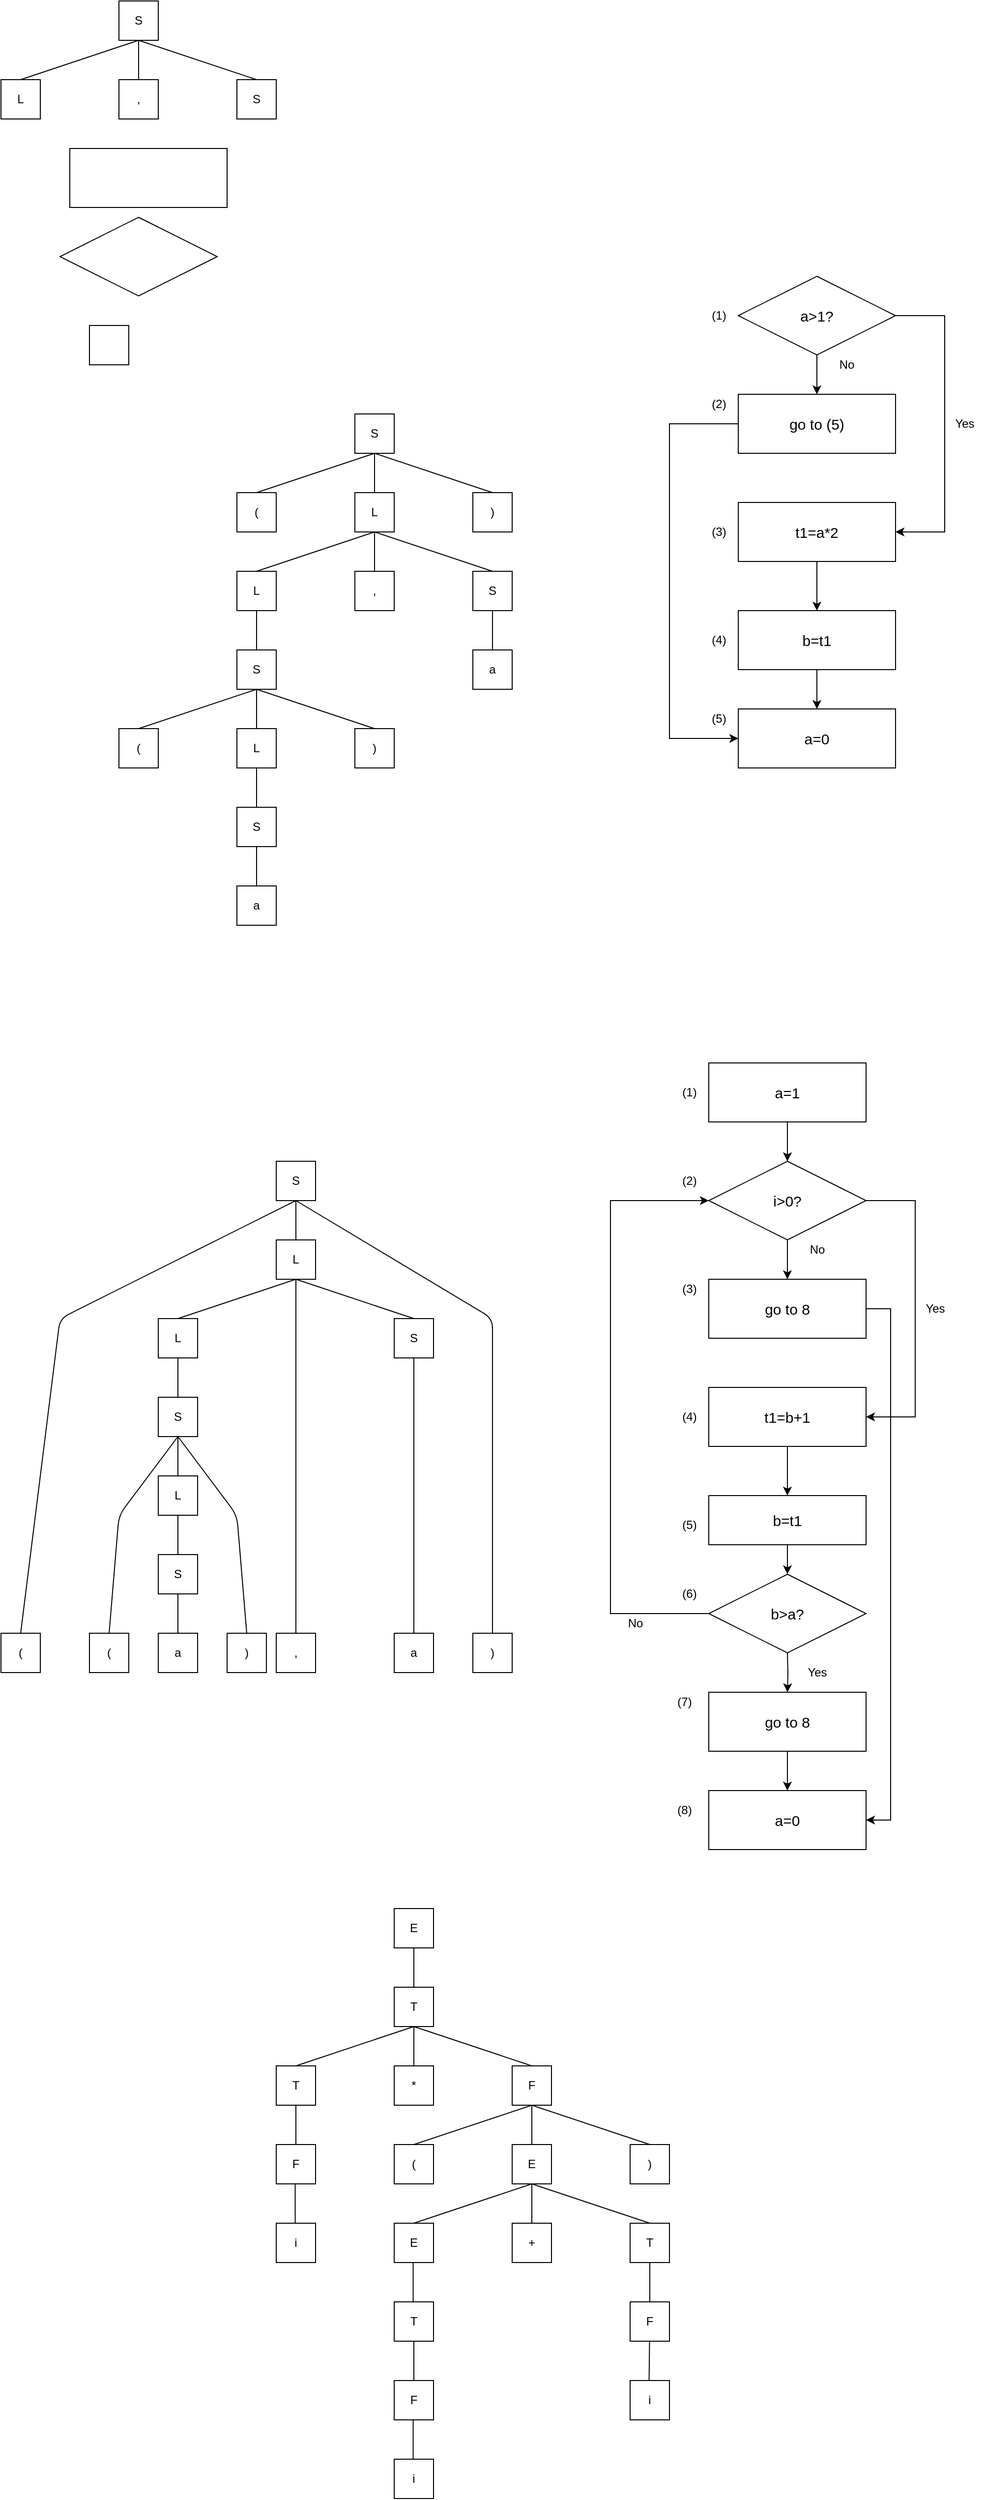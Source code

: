 <mxfile version="14.5.7" type="github">
  <diagram id="EhRALEBXOWKKHzIE7AUR" name="Page-1">
    <mxGraphModel dx="4783" dy="5515" grid="1" gridSize="10" guides="1" tooltips="1" connect="1" arrows="1" fold="1" page="1" pageScale="1" pageWidth="3300" pageHeight="4681" math="0" shadow="0">
      <root>
        <mxCell id="0" />
        <mxCell id="1" parent="0" />
        <mxCell id="8SB553p6FnkNuPPM9cX--16" style="edgeStyle=orthogonalEdgeStyle;rounded=0;orthogonalLoop=1;jettySize=auto;html=1;entryX=0;entryY=0.5;entryDx=0;entryDy=0;" parent="1" source="8SB553p6FnkNuPPM9cX--1" target="8SB553p6FnkNuPPM9cX--6" edge="1">
          <mxGeometry relative="1" as="geometry">
            <mxPoint x="560" y="570" as="targetPoint" />
            <Array as="points">
              <mxPoint x="560" y="250" />
              <mxPoint x="560" y="570" />
            </Array>
          </mxGeometry>
        </mxCell>
        <mxCell id="8SB553p6FnkNuPPM9cX--1" value="&lt;font style=&quot;font-size: 15px&quot;&gt;go to (5)&lt;/font&gt;" style="rounded=0;whiteSpace=wrap;html=1;" parent="1" vertex="1">
          <mxGeometry x="630" y="220" width="160" height="60" as="geometry" />
        </mxCell>
        <mxCell id="8SB553p6FnkNuPPM9cX--2" value="" style="edgeStyle=orthogonalEdgeStyle;rounded=0;orthogonalLoop=1;jettySize=auto;html=1;" parent="1" source="8SB553p6FnkNuPPM9cX--3" target="8SB553p6FnkNuPPM9cX--1" edge="1">
          <mxGeometry relative="1" as="geometry" />
        </mxCell>
        <mxCell id="8SB553p6FnkNuPPM9cX--12" style="edgeStyle=orthogonalEdgeStyle;rounded=0;orthogonalLoop=1;jettySize=auto;html=1;entryX=1;entryY=0.5;entryDx=0;entryDy=0;" parent="1" source="8SB553p6FnkNuPPM9cX--3" target="8SB553p6FnkNuPPM9cX--5" edge="1">
          <mxGeometry relative="1" as="geometry">
            <mxPoint x="840" y="360" as="targetPoint" />
            <Array as="points">
              <mxPoint x="840" y="140" />
              <mxPoint x="840" y="360" />
            </Array>
          </mxGeometry>
        </mxCell>
        <mxCell id="8SB553p6FnkNuPPM9cX--3" value="&lt;font style=&quot;font-size: 15px&quot;&gt;a&amp;gt;1?&lt;/font&gt;" style="rhombus;whiteSpace=wrap;html=1;" parent="1" vertex="1">
          <mxGeometry x="630" y="100" width="160" height="80" as="geometry" />
        </mxCell>
        <mxCell id="8SB553p6FnkNuPPM9cX--15" value="" style="edgeStyle=orthogonalEdgeStyle;rounded=0;orthogonalLoop=1;jettySize=auto;html=1;" parent="1" source="8SB553p6FnkNuPPM9cX--4" target="8SB553p6FnkNuPPM9cX--6" edge="1">
          <mxGeometry relative="1" as="geometry" />
        </mxCell>
        <mxCell id="8SB553p6FnkNuPPM9cX--4" value="&lt;font style=&quot;font-size: 15px&quot;&gt;b=t1&lt;/font&gt;" style="rounded=0;whiteSpace=wrap;html=1;" parent="1" vertex="1">
          <mxGeometry x="630" y="440" width="160" height="60" as="geometry" />
        </mxCell>
        <mxCell id="8SB553p6FnkNuPPM9cX--14" style="edgeStyle=orthogonalEdgeStyle;rounded=0;orthogonalLoop=1;jettySize=auto;html=1;entryX=0.5;entryY=0;entryDx=0;entryDy=0;" parent="1" source="8SB553p6FnkNuPPM9cX--5" target="8SB553p6FnkNuPPM9cX--4" edge="1">
          <mxGeometry relative="1" as="geometry" />
        </mxCell>
        <mxCell id="8SB553p6FnkNuPPM9cX--5" value="&lt;font style=&quot;font-size: 15px&quot;&gt;t1=a*2&lt;/font&gt;" style="rounded=0;whiteSpace=wrap;html=1;" parent="1" vertex="1">
          <mxGeometry x="630" y="330" width="160" height="60" as="geometry" />
        </mxCell>
        <mxCell id="8SB553p6FnkNuPPM9cX--6" value="&lt;font style=&quot;font-size: 15px&quot;&gt;a=0&lt;/font&gt;" style="rounded=0;whiteSpace=wrap;html=1;" parent="1" vertex="1">
          <mxGeometry x="630" y="540" width="160" height="60" as="geometry" />
        </mxCell>
        <mxCell id="8SB553p6FnkNuPPM9cX--7" value="" style="rounded=0;whiteSpace=wrap;html=1;" parent="1" vertex="1">
          <mxGeometry x="-50" y="-30" width="160" height="60" as="geometry" />
        </mxCell>
        <mxCell id="8SB553p6FnkNuPPM9cX--8" value="" style="rhombus;whiteSpace=wrap;html=1;" parent="1" vertex="1">
          <mxGeometry x="-60" y="40" width="160" height="80" as="geometry" />
        </mxCell>
        <mxCell id="8SB553p6FnkNuPPM9cX--10" value="No" style="text;html=1;align=center;verticalAlign=middle;resizable=0;points=[];autosize=1;" parent="1" vertex="1">
          <mxGeometry x="725" y="180" width="30" height="20" as="geometry" />
        </mxCell>
        <mxCell id="8SB553p6FnkNuPPM9cX--13" value="Yes" style="text;html=1;align=center;verticalAlign=middle;resizable=0;points=[];autosize=1;" parent="1" vertex="1">
          <mxGeometry x="840" y="240" width="40" height="20" as="geometry" />
        </mxCell>
        <mxCell id="8SB553p6FnkNuPPM9cX--18" value="(1)" style="text;html=1;align=center;verticalAlign=middle;resizable=0;points=[];autosize=1;" parent="1" vertex="1">
          <mxGeometry x="595" y="130" width="30" height="20" as="geometry" />
        </mxCell>
        <mxCell id="8SB553p6FnkNuPPM9cX--19" value="(2)" style="text;html=1;align=center;verticalAlign=middle;resizable=0;points=[];autosize=1;" parent="1" vertex="1">
          <mxGeometry x="595" y="220" width="30" height="20" as="geometry" />
        </mxCell>
        <mxCell id="8SB553p6FnkNuPPM9cX--20" value="(4)" style="text;html=1;align=center;verticalAlign=middle;resizable=0;points=[];autosize=1;" parent="1" vertex="1">
          <mxGeometry x="595" y="460" width="30" height="20" as="geometry" />
        </mxCell>
        <mxCell id="8SB553p6FnkNuPPM9cX--21" value="(3)" style="text;html=1;align=center;verticalAlign=middle;resizable=0;points=[];autosize=1;" parent="1" vertex="1">
          <mxGeometry x="595" y="350" width="30" height="20" as="geometry" />
        </mxCell>
        <mxCell id="8SB553p6FnkNuPPM9cX--22" value="(5)" style="text;html=1;align=center;verticalAlign=middle;resizable=0;points=[];autosize=1;" parent="1" vertex="1">
          <mxGeometry x="595" y="540" width="30" height="20" as="geometry" />
        </mxCell>
        <mxCell id="Z-NkJSOPQDGWFZpMQhR7-27" value="" style="edgeStyle=orthogonalEdgeStyle;rounded=0;orthogonalLoop=1;jettySize=auto;html=1;entryX=1;entryY=0.5;entryDx=0;entryDy=0;" parent="1" source="Z-NkJSOPQDGWFZpMQhR7-2" target="Z-NkJSOPQDGWFZpMQhR7-20" edge="1">
          <mxGeometry relative="1" as="geometry">
            <mxPoint x="785" y="1670" as="targetPoint" />
            <Array as="points">
              <mxPoint x="785" y="1150" />
              <mxPoint x="785" y="1670" />
            </Array>
          </mxGeometry>
        </mxCell>
        <mxCell id="Z-NkJSOPQDGWFZpMQhR7-2" value="&lt;span style=&quot;font-size: 15px&quot;&gt;go to 8&lt;/span&gt;" style="rounded=0;whiteSpace=wrap;html=1;" parent="1" vertex="1">
          <mxGeometry x="600" y="1120" width="160" height="60" as="geometry" />
        </mxCell>
        <mxCell id="Z-NkJSOPQDGWFZpMQhR7-3" value="" style="edgeStyle=orthogonalEdgeStyle;rounded=0;orthogonalLoop=1;jettySize=auto;html=1;" parent="1" source="Z-NkJSOPQDGWFZpMQhR7-5" target="Z-NkJSOPQDGWFZpMQhR7-2" edge="1">
          <mxGeometry relative="1" as="geometry" />
        </mxCell>
        <mxCell id="Z-NkJSOPQDGWFZpMQhR7-4" style="edgeStyle=orthogonalEdgeStyle;rounded=0;orthogonalLoop=1;jettySize=auto;html=1;entryX=1;entryY=0.5;entryDx=0;entryDy=0;" parent="1" source="Z-NkJSOPQDGWFZpMQhR7-5" target="Z-NkJSOPQDGWFZpMQhR7-9" edge="1">
          <mxGeometry relative="1" as="geometry">
            <mxPoint x="810" y="1260" as="targetPoint" />
            <Array as="points">
              <mxPoint x="810" y="1040" />
              <mxPoint x="810" y="1260" />
            </Array>
          </mxGeometry>
        </mxCell>
        <mxCell id="Z-NkJSOPQDGWFZpMQhR7-5" value="&lt;font style=&quot;font-size: 15px&quot;&gt;&lt;font style=&quot;vertical-align: inherit&quot;&gt;&lt;font style=&quot;vertical-align: inherit&quot;&gt;i&amp;gt;0?&lt;/font&gt;&lt;/font&gt;&lt;/font&gt;" style="rhombus;whiteSpace=wrap;html=1;" parent="1" vertex="1">
          <mxGeometry x="600" y="1000" width="160" height="80" as="geometry" />
        </mxCell>
        <mxCell id="Z-NkJSOPQDGWFZpMQhR7-41" style="edgeStyle=orthogonalEdgeStyle;rounded=0;orthogonalLoop=1;jettySize=auto;html=1;exitX=0.5;exitY=1;exitDx=0;exitDy=0;entryX=0.5;entryY=0;entryDx=0;entryDy=0;" parent="1" source="Z-NkJSOPQDGWFZpMQhR7-7" target="Z-NkJSOPQDGWFZpMQhR7-40" edge="1">
          <mxGeometry relative="1" as="geometry" />
        </mxCell>
        <mxCell id="Z-NkJSOPQDGWFZpMQhR7-7" value="&lt;font style=&quot;font-size: 15px&quot;&gt;b=t1&lt;/font&gt;" style="rounded=0;whiteSpace=wrap;html=1;" parent="1" vertex="1">
          <mxGeometry x="600" y="1340" width="160" height="50" as="geometry" />
        </mxCell>
        <mxCell id="Z-NkJSOPQDGWFZpMQhR7-8" style="edgeStyle=orthogonalEdgeStyle;rounded=0;orthogonalLoop=1;jettySize=auto;html=1;entryX=0.5;entryY=0;entryDx=0;entryDy=0;" parent="1" source="Z-NkJSOPQDGWFZpMQhR7-9" target="Z-NkJSOPQDGWFZpMQhR7-7" edge="1">
          <mxGeometry relative="1" as="geometry" />
        </mxCell>
        <mxCell id="Z-NkJSOPQDGWFZpMQhR7-9" value="&lt;font style=&quot;font-size: 15px&quot;&gt;t1=b+1&lt;/font&gt;" style="rounded=0;whiteSpace=wrap;html=1;" parent="1" vertex="1">
          <mxGeometry x="600" y="1230" width="160" height="60" as="geometry" />
        </mxCell>
        <mxCell id="Z-NkJSOPQDGWFZpMQhR7-24" value="" style="edgeStyle=orthogonalEdgeStyle;rounded=0;orthogonalLoop=1;jettySize=auto;html=1;" parent="1" target="Z-NkJSOPQDGWFZpMQhR7-19" edge="1">
          <mxGeometry relative="1" as="geometry">
            <mxPoint x="680" y="1500" as="sourcePoint" />
          </mxGeometry>
        </mxCell>
        <mxCell id="Z-NkJSOPQDGWFZpMQhR7-11" value="No" style="text;html=1;align=center;verticalAlign=middle;resizable=0;points=[];autosize=1;" parent="1" vertex="1">
          <mxGeometry x="695" y="1080" width="30" height="20" as="geometry" />
        </mxCell>
        <mxCell id="Z-NkJSOPQDGWFZpMQhR7-12" value="Yes" style="text;html=1;align=center;verticalAlign=middle;resizable=0;points=[];autosize=1;" parent="1" vertex="1">
          <mxGeometry x="810" y="1140" width="40" height="20" as="geometry" />
        </mxCell>
        <mxCell id="Z-NkJSOPQDGWFZpMQhR7-13" value="(2)" style="text;html=1;align=center;verticalAlign=middle;resizable=0;points=[];autosize=1;" parent="1" vertex="1">
          <mxGeometry x="565" y="1010" width="30" height="20" as="geometry" />
        </mxCell>
        <mxCell id="Z-NkJSOPQDGWFZpMQhR7-14" value="(3)" style="text;html=1;align=center;verticalAlign=middle;resizable=0;points=[];autosize=1;" parent="1" vertex="1">
          <mxGeometry x="565" y="1120" width="30" height="20" as="geometry" />
        </mxCell>
        <mxCell id="Z-NkJSOPQDGWFZpMQhR7-15" value="(5)" style="text;html=1;align=center;verticalAlign=middle;resizable=0;points=[];autosize=1;" parent="1" vertex="1">
          <mxGeometry x="565" y="1360" width="30" height="20" as="geometry" />
        </mxCell>
        <mxCell id="Z-NkJSOPQDGWFZpMQhR7-16" value="(4)" style="text;html=1;align=center;verticalAlign=middle;resizable=0;points=[];autosize=1;" parent="1" vertex="1">
          <mxGeometry x="565" y="1250" width="30" height="20" as="geometry" />
        </mxCell>
        <mxCell id="Z-NkJSOPQDGWFZpMQhR7-17" value="(6)" style="text;html=1;align=center;verticalAlign=middle;resizable=0;points=[];autosize=1;" parent="1" vertex="1">
          <mxGeometry x="565" y="1430" width="30" height="20" as="geometry" />
        </mxCell>
        <mxCell id="Z-NkJSOPQDGWFZpMQhR7-25" value="" style="edgeStyle=orthogonalEdgeStyle;rounded=0;orthogonalLoop=1;jettySize=auto;html=1;" parent="1" source="Z-NkJSOPQDGWFZpMQhR7-19" target="Z-NkJSOPQDGWFZpMQhR7-20" edge="1">
          <mxGeometry relative="1" as="geometry" />
        </mxCell>
        <mxCell id="Z-NkJSOPQDGWFZpMQhR7-19" value="&lt;font style=&quot;font-size: 15px&quot;&gt;go to 8&lt;/font&gt;" style="rounded=0;whiteSpace=wrap;html=1;" parent="1" vertex="1">
          <mxGeometry x="600" y="1540" width="160" height="60" as="geometry" />
        </mxCell>
        <mxCell id="Z-NkJSOPQDGWFZpMQhR7-20" value="&lt;span style=&quot;font-size: 15px&quot;&gt;a=0&lt;/span&gt;" style="rounded=0;whiteSpace=wrap;html=1;" parent="1" vertex="1">
          <mxGeometry x="600" y="1640" width="160" height="60" as="geometry" />
        </mxCell>
        <mxCell id="Z-NkJSOPQDGWFZpMQhR7-23" value="" style="edgeStyle=orthogonalEdgeStyle;rounded=0;orthogonalLoop=1;jettySize=auto;html=1;" parent="1" source="Z-NkJSOPQDGWFZpMQhR7-22" target="Z-NkJSOPQDGWFZpMQhR7-5" edge="1">
          <mxGeometry relative="1" as="geometry" />
        </mxCell>
        <mxCell id="Z-NkJSOPQDGWFZpMQhR7-22" value="&lt;font style=&quot;font-size: 15px&quot;&gt;a=1&lt;/font&gt;" style="rounded=0;whiteSpace=wrap;html=1;" parent="1" vertex="1">
          <mxGeometry x="600" y="900" width="160" height="60" as="geometry" />
        </mxCell>
        <mxCell id="Z-NkJSOPQDGWFZpMQhR7-34" value="(1)" style="text;html=1;align=center;verticalAlign=middle;resizable=0;points=[];autosize=1;" parent="1" vertex="1">
          <mxGeometry x="565" y="920" width="30" height="20" as="geometry" />
        </mxCell>
        <mxCell id="Z-NkJSOPQDGWFZpMQhR7-37" value="(8)" style="text;html=1;align=center;verticalAlign=middle;resizable=0;points=[];autosize=1;" parent="1" vertex="1">
          <mxGeometry x="560" y="1650" width="30" height="20" as="geometry" />
        </mxCell>
        <mxCell id="Z-NkJSOPQDGWFZpMQhR7-42" style="edgeStyle=orthogonalEdgeStyle;rounded=0;orthogonalLoop=1;jettySize=auto;html=1;exitX=0;exitY=0.5;exitDx=0;exitDy=0;entryX=0;entryY=0.5;entryDx=0;entryDy=0;" parent="1" source="Z-NkJSOPQDGWFZpMQhR7-40" target="Z-NkJSOPQDGWFZpMQhR7-5" edge="1">
          <mxGeometry relative="1" as="geometry">
            <mxPoint x="490" y="930" as="targetPoint" />
            <Array as="points">
              <mxPoint x="500" y="1460" />
              <mxPoint x="500" y="1040" />
            </Array>
          </mxGeometry>
        </mxCell>
        <mxCell id="Z-NkJSOPQDGWFZpMQhR7-40" value="&lt;font style=&quot;font-size: 15px&quot;&gt;&lt;font style=&quot;vertical-align: inherit&quot;&gt;&lt;font style=&quot;vertical-align: inherit&quot;&gt;b&amp;gt;a?&lt;/font&gt;&lt;/font&gt;&lt;/font&gt;" style="rhombus;whiteSpace=wrap;html=1;" parent="1" vertex="1">
          <mxGeometry x="600" y="1420" width="160" height="80" as="geometry" />
        </mxCell>
        <mxCell id="Z-NkJSOPQDGWFZpMQhR7-43" value="No" style="text;html=1;align=center;verticalAlign=middle;resizable=0;points=[];autosize=1;" parent="1" vertex="1">
          <mxGeometry x="510" y="1460" width="30" height="20" as="geometry" />
        </mxCell>
        <mxCell id="Z-NkJSOPQDGWFZpMQhR7-45" value="Yes" style="text;html=1;align=center;verticalAlign=middle;resizable=0;points=[];autosize=1;" parent="1" vertex="1">
          <mxGeometry x="695" y="1510" width="30" height="20" as="geometry" />
        </mxCell>
        <mxCell id="Z-NkJSOPQDGWFZpMQhR7-36" value="(7)" style="text;html=1;align=center;verticalAlign=middle;resizable=0;points=[];autosize=1;" parent="1" vertex="1">
          <mxGeometry x="560" y="1540" width="30" height="20" as="geometry" />
        </mxCell>
        <mxCell id="l1R7eb3PoZtqDIIH4nVf-25" value="" style="rounded=0;whiteSpace=wrap;html=1;" parent="1" vertex="1">
          <mxGeometry x="-30" y="150" width="40" height="40" as="geometry" />
        </mxCell>
        <mxCell id="l1R7eb3PoZtqDIIH4nVf-28" value="(" style="rounded=0;whiteSpace=wrap;html=1;" parent="1" vertex="1">
          <mxGeometry x="120" y="320" width="40" height="40" as="geometry" />
        </mxCell>
        <mxCell id="l1R7eb3PoZtqDIIH4nVf-29" value="S" style="rounded=0;whiteSpace=wrap;html=1;" parent="1" vertex="1">
          <mxGeometry x="240" y="240" width="40" height="40" as="geometry" />
        </mxCell>
        <mxCell id="l1R7eb3PoZtqDIIH4nVf-31" value=")" style="rounded=0;whiteSpace=wrap;html=1;" parent="1" vertex="1">
          <mxGeometry x="360" y="320" width="40" height="40" as="geometry" />
        </mxCell>
        <mxCell id="l1R7eb3PoZtqDIIH4nVf-32" value="L" style="rounded=0;whiteSpace=wrap;html=1;" parent="1" vertex="1">
          <mxGeometry x="240" y="320" width="40" height="40" as="geometry" />
        </mxCell>
        <mxCell id="l1R7eb3PoZtqDIIH4nVf-33" value="" style="endArrow=none;html=1;exitX=0.5;exitY=0;exitDx=0;exitDy=0;" parent="1" source="l1R7eb3PoZtqDIIH4nVf-28" edge="1">
          <mxGeometry width="50" height="50" relative="1" as="geometry">
            <mxPoint x="210" y="330" as="sourcePoint" />
            <mxPoint x="260" y="280" as="targetPoint" />
            <Array as="points" />
          </mxGeometry>
        </mxCell>
        <mxCell id="l1R7eb3PoZtqDIIH4nVf-35" value="" style="endArrow=none;html=1;exitX=0.5;exitY=0;exitDx=0;exitDy=0;" parent="1" source="l1R7eb3PoZtqDIIH4nVf-32" edge="1">
          <mxGeometry width="50" height="50" relative="1" as="geometry">
            <mxPoint x="220" y="330" as="sourcePoint" />
            <mxPoint x="260" y="280" as="targetPoint" />
          </mxGeometry>
        </mxCell>
        <mxCell id="l1R7eb3PoZtqDIIH4nVf-36" value="" style="endArrow=none;html=1;exitX=0.5;exitY=0;exitDx=0;exitDy=0;" parent="1" source="l1R7eb3PoZtqDIIH4nVf-31" edge="1">
          <mxGeometry width="50" height="50" relative="1" as="geometry">
            <mxPoint x="220" y="320" as="sourcePoint" />
            <mxPoint x="260" y="280" as="targetPoint" />
          </mxGeometry>
        </mxCell>
        <mxCell id="l1R7eb3PoZtqDIIH4nVf-44" value="L" style="rounded=0;whiteSpace=wrap;html=1;" parent="1" vertex="1">
          <mxGeometry x="120" y="400" width="40" height="40" as="geometry" />
        </mxCell>
        <mxCell id="l1R7eb3PoZtqDIIH4nVf-46" value="S" style="rounded=0;whiteSpace=wrap;html=1;" parent="1" vertex="1">
          <mxGeometry x="360" y="400" width="40" height="40" as="geometry" />
        </mxCell>
        <mxCell id="l1R7eb3PoZtqDIIH4nVf-47" value="," style="rounded=0;whiteSpace=wrap;html=1;" parent="1" vertex="1">
          <mxGeometry x="240" y="400" width="40" height="40" as="geometry" />
        </mxCell>
        <mxCell id="l1R7eb3PoZtqDIIH4nVf-48" value="" style="endArrow=none;html=1;exitX=0.5;exitY=0;exitDx=0;exitDy=0;" parent="1" source="l1R7eb3PoZtqDIIH4nVf-44" edge="1">
          <mxGeometry width="50" height="50" relative="1" as="geometry">
            <mxPoint x="210" y="410" as="sourcePoint" />
            <mxPoint x="260" y="360" as="targetPoint" />
            <Array as="points" />
          </mxGeometry>
        </mxCell>
        <mxCell id="l1R7eb3PoZtqDIIH4nVf-49" value="" style="endArrow=none;html=1;exitX=0.5;exitY=0;exitDx=0;exitDy=0;" parent="1" source="l1R7eb3PoZtqDIIH4nVf-47" edge="1">
          <mxGeometry width="50" height="50" relative="1" as="geometry">
            <mxPoint x="220" y="410" as="sourcePoint" />
            <mxPoint x="260" y="360" as="targetPoint" />
          </mxGeometry>
        </mxCell>
        <mxCell id="l1R7eb3PoZtqDIIH4nVf-50" value="" style="endArrow=none;html=1;exitX=0.5;exitY=0;exitDx=0;exitDy=0;" parent="1" source="l1R7eb3PoZtqDIIH4nVf-46" edge="1">
          <mxGeometry width="50" height="50" relative="1" as="geometry">
            <mxPoint x="220" y="400" as="sourcePoint" />
            <mxPoint x="260" y="360" as="targetPoint" />
          </mxGeometry>
        </mxCell>
        <mxCell id="l1R7eb3PoZtqDIIH4nVf-56" value="" style="endArrow=none;html=1;" parent="1" edge="1">
          <mxGeometry width="50" height="50" relative="1" as="geometry">
            <mxPoint x="140" y="480" as="sourcePoint" />
            <mxPoint x="140" y="440" as="targetPoint" />
          </mxGeometry>
        </mxCell>
        <mxCell id="l1R7eb3PoZtqDIIH4nVf-65" value="L" style="rounded=0;whiteSpace=wrap;html=1;" parent="1" vertex="1">
          <mxGeometry x="-120" y="-100" width="40" height="40" as="geometry" />
        </mxCell>
        <mxCell id="l1R7eb3PoZtqDIIH4nVf-66" value="S" style="rounded=0;whiteSpace=wrap;html=1;" parent="1" vertex="1">
          <mxGeometry y="-180" width="40" height="40" as="geometry" />
        </mxCell>
        <mxCell id="l1R7eb3PoZtqDIIH4nVf-67" value="S" style="rounded=0;whiteSpace=wrap;html=1;" parent="1" vertex="1">
          <mxGeometry x="120" y="-100" width="40" height="40" as="geometry" />
        </mxCell>
        <mxCell id="l1R7eb3PoZtqDIIH4nVf-68" value="," style="rounded=0;whiteSpace=wrap;html=1;" parent="1" vertex="1">
          <mxGeometry y="-100" width="40" height="40" as="geometry" />
        </mxCell>
        <mxCell id="l1R7eb3PoZtqDIIH4nVf-69" value="" style="endArrow=none;html=1;exitX=0.5;exitY=0;exitDx=0;exitDy=0;" parent="1" source="l1R7eb3PoZtqDIIH4nVf-65" edge="1">
          <mxGeometry width="50" height="50" relative="1" as="geometry">
            <mxPoint x="-30" y="-90" as="sourcePoint" />
            <mxPoint x="20" y="-140" as="targetPoint" />
            <Array as="points" />
          </mxGeometry>
        </mxCell>
        <mxCell id="l1R7eb3PoZtqDIIH4nVf-70" value="" style="endArrow=none;html=1;exitX=0.5;exitY=0;exitDx=0;exitDy=0;" parent="1" source="l1R7eb3PoZtqDIIH4nVf-68" edge="1">
          <mxGeometry width="50" height="50" relative="1" as="geometry">
            <mxPoint x="-20" y="-90" as="sourcePoint" />
            <mxPoint x="20" y="-140" as="targetPoint" />
          </mxGeometry>
        </mxCell>
        <mxCell id="l1R7eb3PoZtqDIIH4nVf-71" value="" style="endArrow=none;html=1;exitX=0.5;exitY=0;exitDx=0;exitDy=0;" parent="1" source="l1R7eb3PoZtqDIIH4nVf-67" edge="1">
          <mxGeometry width="50" height="50" relative="1" as="geometry">
            <mxPoint x="-20" y="-100" as="sourcePoint" />
            <mxPoint x="20" y="-140" as="targetPoint" />
          </mxGeometry>
        </mxCell>
        <mxCell id="l1R7eb3PoZtqDIIH4nVf-72" value="(" style="rounded=0;whiteSpace=wrap;html=1;" parent="1" vertex="1">
          <mxGeometry y="560" width="40" height="40" as="geometry" />
        </mxCell>
        <mxCell id="l1R7eb3PoZtqDIIH4nVf-73" value="S" style="rounded=0;whiteSpace=wrap;html=1;" parent="1" vertex="1">
          <mxGeometry x="120" y="480" width="40" height="40" as="geometry" />
        </mxCell>
        <mxCell id="l1R7eb3PoZtqDIIH4nVf-74" value=")" style="rounded=0;whiteSpace=wrap;html=1;" parent="1" vertex="1">
          <mxGeometry x="240" y="560" width="40" height="40" as="geometry" />
        </mxCell>
        <mxCell id="l1R7eb3PoZtqDIIH4nVf-75" value="L" style="rounded=0;whiteSpace=wrap;html=1;" parent="1" vertex="1">
          <mxGeometry x="120" y="560" width="40" height="40" as="geometry" />
        </mxCell>
        <mxCell id="l1R7eb3PoZtqDIIH4nVf-76" value="" style="endArrow=none;html=1;exitX=0.5;exitY=0;exitDx=0;exitDy=0;" parent="1" source="l1R7eb3PoZtqDIIH4nVf-72" edge="1">
          <mxGeometry width="50" height="50" relative="1" as="geometry">
            <mxPoint x="90" y="570" as="sourcePoint" />
            <mxPoint x="140" y="520" as="targetPoint" />
            <Array as="points" />
          </mxGeometry>
        </mxCell>
        <mxCell id="l1R7eb3PoZtqDIIH4nVf-77" value="" style="endArrow=none;html=1;exitX=0.5;exitY=0;exitDx=0;exitDy=0;" parent="1" source="l1R7eb3PoZtqDIIH4nVf-75" edge="1">
          <mxGeometry width="50" height="50" relative="1" as="geometry">
            <mxPoint x="100" y="570" as="sourcePoint" />
            <mxPoint x="140" y="520" as="targetPoint" />
          </mxGeometry>
        </mxCell>
        <mxCell id="l1R7eb3PoZtqDIIH4nVf-78" value="" style="endArrow=none;html=1;exitX=0.5;exitY=0;exitDx=0;exitDy=0;" parent="1" source="l1R7eb3PoZtqDIIH4nVf-74" edge="1">
          <mxGeometry width="50" height="50" relative="1" as="geometry">
            <mxPoint x="100" y="560" as="sourcePoint" />
            <mxPoint x="140" y="520" as="targetPoint" />
          </mxGeometry>
        </mxCell>
        <mxCell id="l1R7eb3PoZtqDIIH4nVf-86" value="S" style="rounded=0;whiteSpace=wrap;html=1;" parent="1" vertex="1">
          <mxGeometry x="120" y="640" width="40" height="40" as="geometry" />
        </mxCell>
        <mxCell id="l1R7eb3PoZtqDIIH4nVf-87" value="a" style="rounded=0;whiteSpace=wrap;html=1;" parent="1" vertex="1">
          <mxGeometry x="120" y="720" width="40" height="40" as="geometry" />
        </mxCell>
        <mxCell id="l1R7eb3PoZtqDIIH4nVf-88" value="" style="endArrow=none;html=1;exitX=0.5;exitY=0;exitDx=0;exitDy=0;" parent="1" source="l1R7eb3PoZtqDIIH4nVf-86" edge="1">
          <mxGeometry width="50" height="50" relative="1" as="geometry">
            <mxPoint x="90" y="650" as="sourcePoint" />
            <mxPoint x="140" y="600" as="targetPoint" />
          </mxGeometry>
        </mxCell>
        <mxCell id="l1R7eb3PoZtqDIIH4nVf-89" value="" style="endArrow=none;html=1;exitX=0.5;exitY=0;exitDx=0;exitDy=0;" parent="1" source="l1R7eb3PoZtqDIIH4nVf-87" edge="1">
          <mxGeometry width="50" height="50" relative="1" as="geometry">
            <mxPoint x="110" y="710" as="sourcePoint" />
            <mxPoint x="140" y="680" as="targetPoint" />
          </mxGeometry>
        </mxCell>
        <mxCell id="l1R7eb3PoZtqDIIH4nVf-90" value="a" style="rounded=0;whiteSpace=wrap;html=1;" parent="1" vertex="1">
          <mxGeometry x="360" y="480" width="40" height="40" as="geometry" />
        </mxCell>
        <mxCell id="l1R7eb3PoZtqDIIH4nVf-91" value="" style="endArrow=none;html=1;exitX=0.5;exitY=0;exitDx=0;exitDy=0;" parent="1" source="l1R7eb3PoZtqDIIH4nVf-90" edge="1">
          <mxGeometry width="50" height="50" relative="1" as="geometry">
            <mxPoint x="350" y="470" as="sourcePoint" />
            <mxPoint x="380" y="440" as="targetPoint" />
          </mxGeometry>
        </mxCell>
        <mxCell id="l1R7eb3PoZtqDIIH4nVf-92" value="(" style="rounded=0;whiteSpace=wrap;html=1;" parent="1" vertex="1">
          <mxGeometry x="-120" y="1480" width="40" height="40" as="geometry" />
        </mxCell>
        <mxCell id="l1R7eb3PoZtqDIIH4nVf-93" value="S" style="rounded=0;whiteSpace=wrap;html=1;" parent="1" vertex="1">
          <mxGeometry x="160" y="1000" width="40" height="40" as="geometry" />
        </mxCell>
        <mxCell id="l1R7eb3PoZtqDIIH4nVf-94" value=")" style="rounded=0;whiteSpace=wrap;html=1;" parent="1" vertex="1">
          <mxGeometry x="360" y="1480" width="40" height="40" as="geometry" />
        </mxCell>
        <mxCell id="l1R7eb3PoZtqDIIH4nVf-95" value="L" style="rounded=0;whiteSpace=wrap;html=1;" parent="1" vertex="1">
          <mxGeometry x="160" y="1080" width="40" height="40" as="geometry" />
        </mxCell>
        <mxCell id="l1R7eb3PoZtqDIIH4nVf-96" value="" style="endArrow=none;html=1;exitX=0.5;exitY=0;exitDx=0;exitDy=0;" parent="1" source="l1R7eb3PoZtqDIIH4nVf-92" edge="1">
          <mxGeometry width="50" height="50" relative="1" as="geometry">
            <mxPoint x="130" y="1090" as="sourcePoint" />
            <mxPoint x="180" y="1040" as="targetPoint" />
            <Array as="points">
              <mxPoint x="-60" y="1160" />
            </Array>
          </mxGeometry>
        </mxCell>
        <mxCell id="l1R7eb3PoZtqDIIH4nVf-97" value="" style="endArrow=none;html=1;exitX=0.5;exitY=0;exitDx=0;exitDy=0;" parent="1" source="l1R7eb3PoZtqDIIH4nVf-95" edge="1">
          <mxGeometry width="50" height="50" relative="1" as="geometry">
            <mxPoint x="140" y="1090" as="sourcePoint" />
            <mxPoint x="180" y="1040" as="targetPoint" />
          </mxGeometry>
        </mxCell>
        <mxCell id="l1R7eb3PoZtqDIIH4nVf-98" value="" style="endArrow=none;html=1;exitX=0.5;exitY=0;exitDx=0;exitDy=0;" parent="1" source="l1R7eb3PoZtqDIIH4nVf-94" edge="1">
          <mxGeometry width="50" height="50" relative="1" as="geometry">
            <mxPoint x="140" y="1080" as="sourcePoint" />
            <mxPoint x="180" y="1040" as="targetPoint" />
            <Array as="points">
              <mxPoint x="380" y="1160" />
            </Array>
          </mxGeometry>
        </mxCell>
        <mxCell id="l1R7eb3PoZtqDIIH4nVf-99" value="L" style="rounded=0;whiteSpace=wrap;html=1;" parent="1" vertex="1">
          <mxGeometry x="40" y="1160" width="40" height="40" as="geometry" />
        </mxCell>
        <mxCell id="l1R7eb3PoZtqDIIH4nVf-100" value="S" style="rounded=0;whiteSpace=wrap;html=1;" parent="1" vertex="1">
          <mxGeometry x="280" y="1160" width="40" height="40" as="geometry" />
        </mxCell>
        <mxCell id="l1R7eb3PoZtqDIIH4nVf-101" value="," style="rounded=0;whiteSpace=wrap;html=1;" parent="1" vertex="1">
          <mxGeometry x="160" y="1480" width="40" height="40" as="geometry" />
        </mxCell>
        <mxCell id="l1R7eb3PoZtqDIIH4nVf-102" value="" style="endArrow=none;html=1;exitX=0.5;exitY=0;exitDx=0;exitDy=0;" parent="1" source="l1R7eb3PoZtqDIIH4nVf-99" edge="1">
          <mxGeometry width="50" height="50" relative="1" as="geometry">
            <mxPoint x="130" y="1170" as="sourcePoint" />
            <mxPoint x="180" y="1120" as="targetPoint" />
            <Array as="points" />
          </mxGeometry>
        </mxCell>
        <mxCell id="l1R7eb3PoZtqDIIH4nVf-103" value="" style="endArrow=none;html=1;exitX=0.5;exitY=0;exitDx=0;exitDy=0;" parent="1" source="l1R7eb3PoZtqDIIH4nVf-101" edge="1">
          <mxGeometry width="50" height="50" relative="1" as="geometry">
            <mxPoint x="140" y="1170" as="sourcePoint" />
            <mxPoint x="180" y="1120" as="targetPoint" />
          </mxGeometry>
        </mxCell>
        <mxCell id="l1R7eb3PoZtqDIIH4nVf-104" value="" style="endArrow=none;html=1;exitX=0.5;exitY=0;exitDx=0;exitDy=0;" parent="1" source="l1R7eb3PoZtqDIIH4nVf-100" edge="1">
          <mxGeometry width="50" height="50" relative="1" as="geometry">
            <mxPoint x="140" y="1160" as="sourcePoint" />
            <mxPoint x="180" y="1120" as="targetPoint" />
          </mxGeometry>
        </mxCell>
        <mxCell id="l1R7eb3PoZtqDIIH4nVf-105" value="" style="endArrow=none;html=1;" parent="1" edge="1">
          <mxGeometry width="50" height="50" relative="1" as="geometry">
            <mxPoint x="60" y="1240" as="sourcePoint" />
            <mxPoint x="60" y="1200" as="targetPoint" />
          </mxGeometry>
        </mxCell>
        <mxCell id="l1R7eb3PoZtqDIIH4nVf-106" value="(" style="rounded=0;whiteSpace=wrap;html=1;" parent="1" vertex="1">
          <mxGeometry x="-30" y="1480" width="40" height="40" as="geometry" />
        </mxCell>
        <mxCell id="l1R7eb3PoZtqDIIH4nVf-107" value="S" style="rounded=0;whiteSpace=wrap;html=1;" parent="1" vertex="1">
          <mxGeometry x="40" y="1240" width="40" height="40" as="geometry" />
        </mxCell>
        <mxCell id="l1R7eb3PoZtqDIIH4nVf-108" value=")" style="rounded=0;whiteSpace=wrap;html=1;" parent="1" vertex="1">
          <mxGeometry x="110" y="1480" width="40" height="40" as="geometry" />
        </mxCell>
        <mxCell id="l1R7eb3PoZtqDIIH4nVf-109" value="L" style="rounded=0;whiteSpace=wrap;html=1;" parent="1" vertex="1">
          <mxGeometry x="40" y="1320" width="40" height="40" as="geometry" />
        </mxCell>
        <mxCell id="l1R7eb3PoZtqDIIH4nVf-110" value="" style="endArrow=none;html=1;exitX=0.5;exitY=0;exitDx=0;exitDy=0;" parent="1" source="l1R7eb3PoZtqDIIH4nVf-106" edge="1">
          <mxGeometry width="50" height="50" relative="1" as="geometry">
            <mxPoint x="10" y="1330" as="sourcePoint" />
            <mxPoint x="60" y="1280" as="targetPoint" />
            <Array as="points">
              <mxPoint y="1360" />
            </Array>
          </mxGeometry>
        </mxCell>
        <mxCell id="l1R7eb3PoZtqDIIH4nVf-111" value="" style="endArrow=none;html=1;exitX=0.5;exitY=0;exitDx=0;exitDy=0;" parent="1" source="l1R7eb3PoZtqDIIH4nVf-109" edge="1">
          <mxGeometry width="50" height="50" relative="1" as="geometry">
            <mxPoint x="20" y="1330" as="sourcePoint" />
            <mxPoint x="60" y="1280" as="targetPoint" />
          </mxGeometry>
        </mxCell>
        <mxCell id="l1R7eb3PoZtqDIIH4nVf-112" value="" style="endArrow=none;html=1;exitX=0.5;exitY=0;exitDx=0;exitDy=0;" parent="1" source="l1R7eb3PoZtqDIIH4nVf-108" edge="1">
          <mxGeometry width="50" height="50" relative="1" as="geometry">
            <mxPoint x="20" y="1320" as="sourcePoint" />
            <mxPoint x="60" y="1280" as="targetPoint" />
            <Array as="points">
              <mxPoint x="120" y="1360" />
            </Array>
          </mxGeometry>
        </mxCell>
        <mxCell id="l1R7eb3PoZtqDIIH4nVf-113" value="S" style="rounded=0;whiteSpace=wrap;html=1;" parent="1" vertex="1">
          <mxGeometry x="40" y="1400" width="40" height="40" as="geometry" />
        </mxCell>
        <mxCell id="l1R7eb3PoZtqDIIH4nVf-114" value="a" style="rounded=0;whiteSpace=wrap;html=1;" parent="1" vertex="1">
          <mxGeometry x="40" y="1480" width="40" height="40" as="geometry" />
        </mxCell>
        <mxCell id="l1R7eb3PoZtqDIIH4nVf-115" value="" style="endArrow=none;html=1;exitX=0.5;exitY=0;exitDx=0;exitDy=0;" parent="1" source="l1R7eb3PoZtqDIIH4nVf-113" edge="1">
          <mxGeometry width="50" height="50" relative="1" as="geometry">
            <mxPoint x="10" y="1410" as="sourcePoint" />
            <mxPoint x="60" y="1360" as="targetPoint" />
          </mxGeometry>
        </mxCell>
        <mxCell id="l1R7eb3PoZtqDIIH4nVf-116" value="" style="endArrow=none;html=1;exitX=0.5;exitY=0;exitDx=0;exitDy=0;" parent="1" source="l1R7eb3PoZtqDIIH4nVf-114" edge="1">
          <mxGeometry width="50" height="50" relative="1" as="geometry">
            <mxPoint x="30" y="1470" as="sourcePoint" />
            <mxPoint x="60" y="1440" as="targetPoint" />
          </mxGeometry>
        </mxCell>
        <mxCell id="l1R7eb3PoZtqDIIH4nVf-117" value="a" style="rounded=0;whiteSpace=wrap;html=1;" parent="1" vertex="1">
          <mxGeometry x="280" y="1480" width="40" height="40" as="geometry" />
        </mxCell>
        <mxCell id="l1R7eb3PoZtqDIIH4nVf-118" value="" style="endArrow=none;html=1;exitX=0.5;exitY=0;exitDx=0;exitDy=0;" parent="1" source="l1R7eb3PoZtqDIIH4nVf-117" edge="1">
          <mxGeometry width="50" height="50" relative="1" as="geometry">
            <mxPoint x="270" y="1230" as="sourcePoint" />
            <mxPoint x="300" y="1200" as="targetPoint" />
          </mxGeometry>
        </mxCell>
        <mxCell id="XBAsrla8ykXigh3ZVRW5-1" value="T" style="rounded=0;whiteSpace=wrap;html=1;" vertex="1" parent="1">
          <mxGeometry x="160" y="1920" width="40" height="40" as="geometry" />
        </mxCell>
        <mxCell id="XBAsrla8ykXigh3ZVRW5-2" value="T" style="rounded=0;whiteSpace=wrap;html=1;" vertex="1" parent="1">
          <mxGeometry x="280" y="1840" width="40" height="40" as="geometry" />
        </mxCell>
        <mxCell id="XBAsrla8ykXigh3ZVRW5-3" value="F" style="rounded=0;whiteSpace=wrap;html=1;" vertex="1" parent="1">
          <mxGeometry x="400" y="1920" width="40" height="40" as="geometry" />
        </mxCell>
        <mxCell id="XBAsrla8ykXigh3ZVRW5-4" value="*" style="rounded=0;whiteSpace=wrap;html=1;" vertex="1" parent="1">
          <mxGeometry x="280" y="1920" width="40" height="40" as="geometry" />
        </mxCell>
        <mxCell id="XBAsrla8ykXigh3ZVRW5-5" value="" style="endArrow=none;html=1;exitX=0.5;exitY=0;exitDx=0;exitDy=0;" edge="1" parent="1" source="XBAsrla8ykXigh3ZVRW5-1">
          <mxGeometry width="50" height="50" relative="1" as="geometry">
            <mxPoint x="250" y="1930" as="sourcePoint" />
            <mxPoint x="300" y="1880" as="targetPoint" />
            <Array as="points" />
          </mxGeometry>
        </mxCell>
        <mxCell id="XBAsrla8ykXigh3ZVRW5-6" value="" style="endArrow=none;html=1;exitX=0.5;exitY=0;exitDx=0;exitDy=0;" edge="1" parent="1" source="XBAsrla8ykXigh3ZVRW5-4">
          <mxGeometry width="50" height="50" relative="1" as="geometry">
            <mxPoint x="260" y="1930" as="sourcePoint" />
            <mxPoint x="300" y="1880" as="targetPoint" />
          </mxGeometry>
        </mxCell>
        <mxCell id="XBAsrla8ykXigh3ZVRW5-7" value="" style="endArrow=none;html=1;exitX=0.5;exitY=0;exitDx=0;exitDy=0;" edge="1" parent="1" source="XBAsrla8ykXigh3ZVRW5-3">
          <mxGeometry width="50" height="50" relative="1" as="geometry">
            <mxPoint x="260" y="1920" as="sourcePoint" />
            <mxPoint x="300" y="1880" as="targetPoint" />
          </mxGeometry>
        </mxCell>
        <mxCell id="XBAsrla8ykXigh3ZVRW5-9" value="F" style="rounded=0;whiteSpace=wrap;html=1;" vertex="1" parent="1">
          <mxGeometry x="160" y="2000" width="40" height="40" as="geometry" />
        </mxCell>
        <mxCell id="XBAsrla8ykXigh3ZVRW5-15" value="E" style="rounded=0;whiteSpace=wrap;html=1;" vertex="1" parent="1">
          <mxGeometry x="280" y="2080" width="40" height="40" as="geometry" />
        </mxCell>
        <mxCell id="XBAsrla8ykXigh3ZVRW5-18" value="+" style="rounded=0;whiteSpace=wrap;html=1;" vertex="1" parent="1">
          <mxGeometry x="400" y="2080" width="40" height="40" as="geometry" />
        </mxCell>
        <mxCell id="XBAsrla8ykXigh3ZVRW5-19" value="" style="endArrow=none;html=1;exitX=0.5;exitY=0;exitDx=0;exitDy=0;" edge="1" parent="1" source="XBAsrla8ykXigh3ZVRW5-15">
          <mxGeometry width="50" height="50" relative="1" as="geometry">
            <mxPoint x="370" y="2090" as="sourcePoint" />
            <mxPoint x="420" y="2040" as="targetPoint" />
            <Array as="points" />
          </mxGeometry>
        </mxCell>
        <mxCell id="XBAsrla8ykXigh3ZVRW5-20" value="" style="endArrow=none;html=1;exitX=0.5;exitY=0;exitDx=0;exitDy=0;" edge="1" parent="1" source="XBAsrla8ykXigh3ZVRW5-18">
          <mxGeometry width="50" height="50" relative="1" as="geometry">
            <mxPoint x="380" y="2090" as="sourcePoint" />
            <mxPoint x="420" y="2040" as="targetPoint" />
          </mxGeometry>
        </mxCell>
        <mxCell id="XBAsrla8ykXigh3ZVRW5-21" value="" style="endArrow=none;html=1;exitX=0.5;exitY=0;exitDx=0;exitDy=0;" edge="1" parent="1">
          <mxGeometry width="50" height="50" relative="1" as="geometry">
            <mxPoint x="540" y="2080" as="sourcePoint" />
            <mxPoint x="420" y="2040" as="targetPoint" />
          </mxGeometry>
        </mxCell>
        <mxCell id="XBAsrla8ykXigh3ZVRW5-26" value="i" style="rounded=0;whiteSpace=wrap;html=1;" vertex="1" parent="1">
          <mxGeometry x="160" y="2080" width="40" height="40" as="geometry" />
        </mxCell>
        <mxCell id="XBAsrla8ykXigh3ZVRW5-28" value="E" style="rounded=0;whiteSpace=wrap;html=1;" vertex="1" parent="1">
          <mxGeometry x="280" y="1760" width="40" height="40" as="geometry" />
        </mxCell>
        <mxCell id="XBAsrla8ykXigh3ZVRW5-29" value="" style="endArrow=none;html=1;exitX=0.5;exitY=0;exitDx=0;exitDy=0;" edge="1" parent="1" source="XBAsrla8ykXigh3ZVRW5-2">
          <mxGeometry width="50" height="50" relative="1" as="geometry">
            <mxPoint x="250" y="1850" as="sourcePoint" />
            <mxPoint x="300" y="1800" as="targetPoint" />
            <Array as="points" />
          </mxGeometry>
        </mxCell>
        <mxCell id="XBAsrla8ykXigh3ZVRW5-31" value="(" style="rounded=0;whiteSpace=wrap;html=1;" vertex="1" parent="1">
          <mxGeometry x="280" y="2000" width="40" height="40" as="geometry" />
        </mxCell>
        <mxCell id="XBAsrla8ykXigh3ZVRW5-32" value="T" style="rounded=0;whiteSpace=wrap;html=1;" vertex="1" parent="1">
          <mxGeometry x="520" y="2080" width="40" height="40" as="geometry" />
        </mxCell>
        <mxCell id="XBAsrla8ykXigh3ZVRW5-33" value=")" style="rounded=0;whiteSpace=wrap;html=1;" vertex="1" parent="1">
          <mxGeometry x="520" y="2000" width="40" height="40" as="geometry" />
        </mxCell>
        <mxCell id="XBAsrla8ykXigh3ZVRW5-34" value="E" style="rounded=0;whiteSpace=wrap;html=1;" vertex="1" parent="1">
          <mxGeometry x="400" y="2000" width="40" height="40" as="geometry" />
        </mxCell>
        <mxCell id="XBAsrla8ykXigh3ZVRW5-35" value="" style="endArrow=none;html=1;exitX=0.5;exitY=0;exitDx=0;exitDy=0;" edge="1" parent="1" source="XBAsrla8ykXigh3ZVRW5-31">
          <mxGeometry width="50" height="50" relative="1" as="geometry">
            <mxPoint x="370" y="2010" as="sourcePoint" />
            <mxPoint x="420" y="1960" as="targetPoint" />
            <Array as="points" />
          </mxGeometry>
        </mxCell>
        <mxCell id="XBAsrla8ykXigh3ZVRW5-36" value="" style="endArrow=none;html=1;exitX=0.5;exitY=0;exitDx=0;exitDy=0;" edge="1" parent="1" source="XBAsrla8ykXigh3ZVRW5-34">
          <mxGeometry width="50" height="50" relative="1" as="geometry">
            <mxPoint x="380" y="2010" as="sourcePoint" />
            <mxPoint x="420" y="1960" as="targetPoint" />
          </mxGeometry>
        </mxCell>
        <mxCell id="XBAsrla8ykXigh3ZVRW5-37" value="" style="endArrow=none;html=1;exitX=0.5;exitY=0;exitDx=0;exitDy=0;" edge="1" parent="1" source="XBAsrla8ykXigh3ZVRW5-33">
          <mxGeometry width="50" height="50" relative="1" as="geometry">
            <mxPoint x="380" y="2000" as="sourcePoint" />
            <mxPoint x="420" y="1960" as="targetPoint" />
          </mxGeometry>
        </mxCell>
        <mxCell id="XBAsrla8ykXigh3ZVRW5-39" value="" style="endArrow=none;html=1;exitX=0.5;exitY=0;exitDx=0;exitDy=0;" edge="1" parent="1" source="XBAsrla8ykXigh3ZVRW5-9">
          <mxGeometry width="50" height="50" relative="1" as="geometry">
            <mxPoint x="130" y="2010" as="sourcePoint" />
            <mxPoint x="180" y="1960" as="targetPoint" />
          </mxGeometry>
        </mxCell>
        <mxCell id="XBAsrla8ykXigh3ZVRW5-40" value="" style="endArrow=none;html=1;exitX=0.5;exitY=0;exitDx=0;exitDy=0;" edge="1" parent="1">
          <mxGeometry width="50" height="50" relative="1" as="geometry">
            <mxPoint x="179.29" y="2080" as="sourcePoint" />
            <mxPoint x="179.29" y="2040" as="targetPoint" />
          </mxGeometry>
        </mxCell>
        <mxCell id="XBAsrla8ykXigh3ZVRW5-42" value="T" style="rounded=0;whiteSpace=wrap;html=1;" vertex="1" parent="1">
          <mxGeometry x="280" y="2160" width="40" height="40" as="geometry" />
        </mxCell>
        <mxCell id="XBAsrla8ykXigh3ZVRW5-43" value="F" style="rounded=0;whiteSpace=wrap;html=1;" vertex="1" parent="1">
          <mxGeometry x="280" y="2240" width="40" height="40" as="geometry" />
        </mxCell>
        <mxCell id="XBAsrla8ykXigh3ZVRW5-44" value="i" style="rounded=0;whiteSpace=wrap;html=1;" vertex="1" parent="1">
          <mxGeometry x="280" y="2320" width="40" height="40" as="geometry" />
        </mxCell>
        <mxCell id="XBAsrla8ykXigh3ZVRW5-45" value="" style="endArrow=none;html=1;exitX=0.5;exitY=0;exitDx=0;exitDy=0;" edge="1" parent="1" source="XBAsrla8ykXigh3ZVRW5-43">
          <mxGeometry width="50" height="50" relative="1" as="geometry">
            <mxPoint x="250" y="2250" as="sourcePoint" />
            <mxPoint x="300" y="2200.0" as="targetPoint" />
          </mxGeometry>
        </mxCell>
        <mxCell id="XBAsrla8ykXigh3ZVRW5-46" value="" style="endArrow=none;html=1;exitX=0.5;exitY=0;exitDx=0;exitDy=0;" edge="1" parent="1">
          <mxGeometry width="50" height="50" relative="1" as="geometry">
            <mxPoint x="299.29" y="2320.0" as="sourcePoint" />
            <mxPoint x="299.29" y="2280.0" as="targetPoint" />
          </mxGeometry>
        </mxCell>
        <mxCell id="XBAsrla8ykXigh3ZVRW5-47" value="" style="endArrow=none;html=1;exitX=0.5;exitY=0;exitDx=0;exitDy=0;" edge="1" parent="1">
          <mxGeometry width="50" height="50" relative="1" as="geometry">
            <mxPoint x="299.29" y="2160" as="sourcePoint" />
            <mxPoint x="299.29" y="2120" as="targetPoint" />
            <Array as="points" />
          </mxGeometry>
        </mxCell>
        <mxCell id="XBAsrla8ykXigh3ZVRW5-48" value="F" style="rounded=0;whiteSpace=wrap;html=1;" vertex="1" parent="1">
          <mxGeometry x="520" y="2160" width="40" height="40" as="geometry" />
        </mxCell>
        <mxCell id="XBAsrla8ykXigh3ZVRW5-49" value="i" style="rounded=0;whiteSpace=wrap;html=1;" vertex="1" parent="1">
          <mxGeometry x="520" y="2240" width="40" height="40" as="geometry" />
        </mxCell>
        <mxCell id="XBAsrla8ykXigh3ZVRW5-50" value="" style="endArrow=none;html=1;exitX=0.5;exitY=0;exitDx=0;exitDy=0;" edge="1" parent="1" source="XBAsrla8ykXigh3ZVRW5-48">
          <mxGeometry width="50" height="50" relative="1" as="geometry">
            <mxPoint x="490" y="2170" as="sourcePoint" />
            <mxPoint x="540" y="2120.0" as="targetPoint" />
          </mxGeometry>
        </mxCell>
        <mxCell id="XBAsrla8ykXigh3ZVRW5-51" value="" style="endArrow=none;html=1;exitX=0.5;exitY=0;exitDx=0;exitDy=0;" edge="1" parent="1" target="XBAsrla8ykXigh3ZVRW5-48">
          <mxGeometry width="50" height="50" relative="1" as="geometry">
            <mxPoint x="539.29" y="2240.0" as="sourcePoint" />
            <mxPoint x="539.29" y="2200.0" as="targetPoint" />
          </mxGeometry>
        </mxCell>
      </root>
    </mxGraphModel>
  </diagram>
</mxfile>
